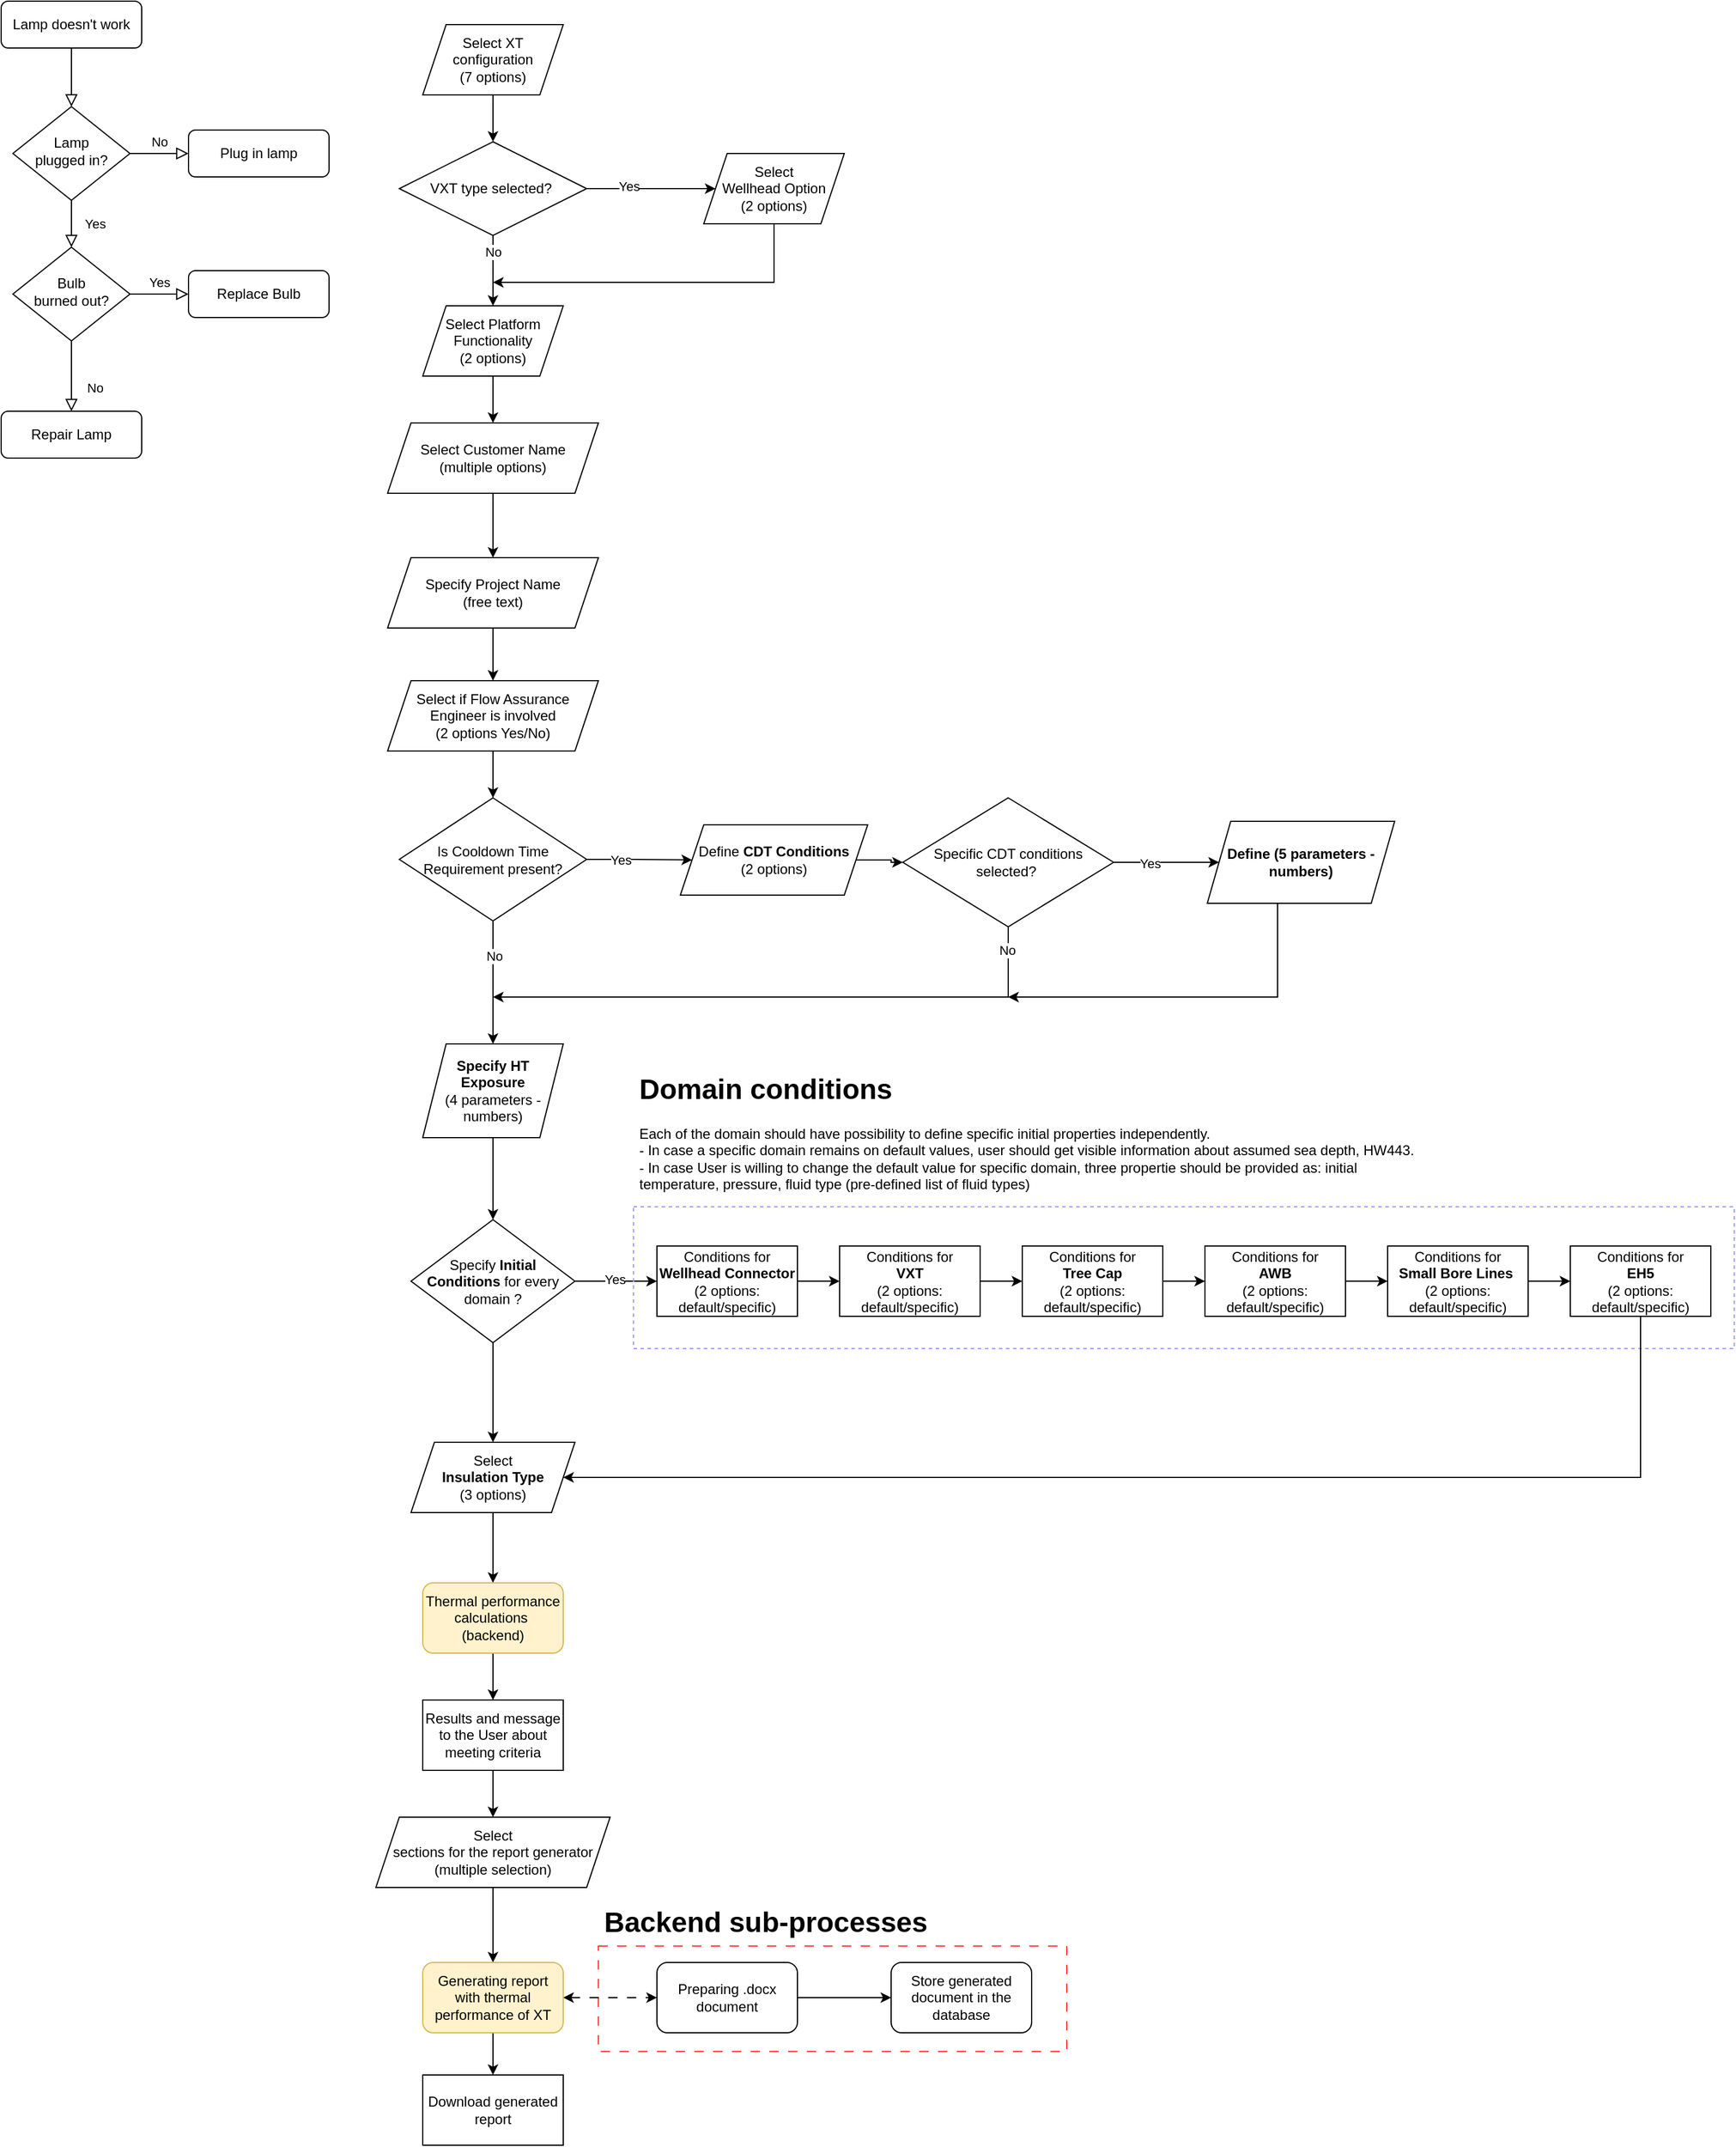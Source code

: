 <mxfile version="22.1.2" type="github">
  <diagram id="C5RBs43oDa-KdzZeNtuy" name="Page-1">
    <mxGraphModel dx="4091" dy="2391" grid="1" gridSize="10" guides="1" tooltips="1" connect="1" arrows="1" fold="1" page="1" pageScale="1" pageWidth="827" pageHeight="1169" math="0" shadow="0">
      <root>
        <mxCell id="WIyWlLk6GJQsqaUBKTNV-0" />
        <mxCell id="WIyWlLk6GJQsqaUBKTNV-1" parent="WIyWlLk6GJQsqaUBKTNV-0" />
        <mxCell id="WIyWlLk6GJQsqaUBKTNV-2" value="" style="rounded=0;html=1;jettySize=auto;orthogonalLoop=1;fontSize=11;endArrow=block;endFill=0;endSize=8;strokeWidth=1;shadow=0;labelBackgroundColor=none;edgeStyle=orthogonalEdgeStyle;" parent="WIyWlLk6GJQsqaUBKTNV-1" source="WIyWlLk6GJQsqaUBKTNV-3" target="WIyWlLk6GJQsqaUBKTNV-6" edge="1">
          <mxGeometry relative="1" as="geometry" />
        </mxCell>
        <mxCell id="WIyWlLk6GJQsqaUBKTNV-3" value="Lamp doesn&#39;t work" style="rounded=1;whiteSpace=wrap;html=1;fontSize=12;glass=0;strokeWidth=1;shadow=0;" parent="WIyWlLk6GJQsqaUBKTNV-1" vertex="1">
          <mxGeometry x="160" y="80" width="120" height="40" as="geometry" />
        </mxCell>
        <mxCell id="WIyWlLk6GJQsqaUBKTNV-4" value="Yes" style="rounded=0;html=1;jettySize=auto;orthogonalLoop=1;fontSize=11;endArrow=block;endFill=0;endSize=8;strokeWidth=1;shadow=0;labelBackgroundColor=none;edgeStyle=orthogonalEdgeStyle;" parent="WIyWlLk6GJQsqaUBKTNV-1" source="WIyWlLk6GJQsqaUBKTNV-6" target="WIyWlLk6GJQsqaUBKTNV-10" edge="1">
          <mxGeometry y="20" relative="1" as="geometry">
            <mxPoint as="offset" />
          </mxGeometry>
        </mxCell>
        <mxCell id="WIyWlLk6GJQsqaUBKTNV-5" value="No" style="edgeStyle=orthogonalEdgeStyle;rounded=0;html=1;jettySize=auto;orthogonalLoop=1;fontSize=11;endArrow=block;endFill=0;endSize=8;strokeWidth=1;shadow=0;labelBackgroundColor=none;" parent="WIyWlLk6GJQsqaUBKTNV-1" source="WIyWlLk6GJQsqaUBKTNV-6" target="WIyWlLk6GJQsqaUBKTNV-7" edge="1">
          <mxGeometry y="10" relative="1" as="geometry">
            <mxPoint as="offset" />
          </mxGeometry>
        </mxCell>
        <mxCell id="WIyWlLk6GJQsqaUBKTNV-6" value="Lamp&lt;br&gt;plugged in?" style="rhombus;whiteSpace=wrap;html=1;shadow=0;fontFamily=Helvetica;fontSize=12;align=center;strokeWidth=1;spacing=6;spacingTop=-4;" parent="WIyWlLk6GJQsqaUBKTNV-1" vertex="1">
          <mxGeometry x="170" y="170" width="100" height="80" as="geometry" />
        </mxCell>
        <mxCell id="WIyWlLk6GJQsqaUBKTNV-7" value="Plug in lamp" style="rounded=1;whiteSpace=wrap;html=1;fontSize=12;glass=0;strokeWidth=1;shadow=0;" parent="WIyWlLk6GJQsqaUBKTNV-1" vertex="1">
          <mxGeometry x="320" y="190" width="120" height="40" as="geometry" />
        </mxCell>
        <mxCell id="WIyWlLk6GJQsqaUBKTNV-8" value="No" style="rounded=0;html=1;jettySize=auto;orthogonalLoop=1;fontSize=11;endArrow=block;endFill=0;endSize=8;strokeWidth=1;shadow=0;labelBackgroundColor=none;edgeStyle=orthogonalEdgeStyle;" parent="WIyWlLk6GJQsqaUBKTNV-1" source="WIyWlLk6GJQsqaUBKTNV-10" target="WIyWlLk6GJQsqaUBKTNV-11" edge="1">
          <mxGeometry x="0.333" y="20" relative="1" as="geometry">
            <mxPoint as="offset" />
          </mxGeometry>
        </mxCell>
        <mxCell id="WIyWlLk6GJQsqaUBKTNV-9" value="Yes" style="edgeStyle=orthogonalEdgeStyle;rounded=0;html=1;jettySize=auto;orthogonalLoop=1;fontSize=11;endArrow=block;endFill=0;endSize=8;strokeWidth=1;shadow=0;labelBackgroundColor=none;" parent="WIyWlLk6GJQsqaUBKTNV-1" source="WIyWlLk6GJQsqaUBKTNV-10" target="WIyWlLk6GJQsqaUBKTNV-12" edge="1">
          <mxGeometry y="10" relative="1" as="geometry">
            <mxPoint as="offset" />
          </mxGeometry>
        </mxCell>
        <mxCell id="WIyWlLk6GJQsqaUBKTNV-10" value="Bulb&lt;br&gt;burned out?" style="rhombus;whiteSpace=wrap;html=1;shadow=0;fontFamily=Helvetica;fontSize=12;align=center;strokeWidth=1;spacing=6;spacingTop=-4;" parent="WIyWlLk6GJQsqaUBKTNV-1" vertex="1">
          <mxGeometry x="170" y="290" width="100" height="80" as="geometry" />
        </mxCell>
        <mxCell id="WIyWlLk6GJQsqaUBKTNV-11" value="Repair Lamp" style="rounded=1;whiteSpace=wrap;html=1;fontSize=12;glass=0;strokeWidth=1;shadow=0;" parent="WIyWlLk6GJQsqaUBKTNV-1" vertex="1">
          <mxGeometry x="160" y="430" width="120" height="40" as="geometry" />
        </mxCell>
        <mxCell id="WIyWlLk6GJQsqaUBKTNV-12" value="Replace Bulb" style="rounded=1;whiteSpace=wrap;html=1;fontSize=12;glass=0;strokeWidth=1;shadow=0;" parent="WIyWlLk6GJQsqaUBKTNV-1" vertex="1">
          <mxGeometry x="320" y="310" width="120" height="40" as="geometry" />
        </mxCell>
        <mxCell id="nL7egWIAGky8Ws3KJtJu-5" value="" style="edgeStyle=orthogonalEdgeStyle;rounded=0;orthogonalLoop=1;jettySize=auto;html=1;" parent="WIyWlLk6GJQsqaUBKTNV-1" source="nL7egWIAGky8Ws3KJtJu-0" target="nL7egWIAGky8Ws3KJtJu-4" edge="1">
          <mxGeometry relative="1" as="geometry" />
        </mxCell>
        <mxCell id="nL7egWIAGky8Ws3KJtJu-0" value="Select XT configuration&lt;br&gt;(7 options)" style="shape=parallelogram;perimeter=parallelogramPerimeter;whiteSpace=wrap;html=1;fixedSize=1;" parent="WIyWlLk6GJQsqaUBKTNV-1" vertex="1">
          <mxGeometry x="520" y="100" width="120" height="60" as="geometry" />
        </mxCell>
        <mxCell id="nL7egWIAGky8Ws3KJtJu-13" value="" style="edgeStyle=orthogonalEdgeStyle;rounded=0;orthogonalLoop=1;jettySize=auto;html=1;" parent="WIyWlLk6GJQsqaUBKTNV-1" source="nL7egWIAGky8Ws3KJtJu-1" target="nL7egWIAGky8Ws3KJtJu-12" edge="1">
          <mxGeometry relative="1" as="geometry" />
        </mxCell>
        <mxCell id="nL7egWIAGky8Ws3KJtJu-1" value="Select Platform Functionality &lt;br&gt;(2 options)" style="shape=parallelogram;perimeter=parallelogramPerimeter;whiteSpace=wrap;html=1;fixedSize=1;" parent="WIyWlLk6GJQsqaUBKTNV-1" vertex="1">
          <mxGeometry x="520" y="340" width="120" height="60" as="geometry" />
        </mxCell>
        <mxCell id="nL7egWIAGky8Ws3KJtJu-7" value="" style="edgeStyle=orthogonalEdgeStyle;rounded=0;orthogonalLoop=1;jettySize=auto;html=1;" parent="WIyWlLk6GJQsqaUBKTNV-1" source="nL7egWIAGky8Ws3KJtJu-4" target="nL7egWIAGky8Ws3KJtJu-6" edge="1">
          <mxGeometry relative="1" as="geometry" />
        </mxCell>
        <mxCell id="nL7egWIAGky8Ws3KJtJu-10" value="Yes" style="edgeLabel;html=1;align=center;verticalAlign=middle;resizable=0;points=[];" parent="nL7egWIAGky8Ws3KJtJu-7" vertex="1" connectable="0">
          <mxGeometry x="-0.345" y="2" relative="1" as="geometry">
            <mxPoint as="offset" />
          </mxGeometry>
        </mxCell>
        <mxCell id="nL7egWIAGky8Ws3KJtJu-8" style="edgeStyle=orthogonalEdgeStyle;rounded=0;orthogonalLoop=1;jettySize=auto;html=1;entryX=0.5;entryY=0;entryDx=0;entryDy=0;" parent="WIyWlLk6GJQsqaUBKTNV-1" source="nL7egWIAGky8Ws3KJtJu-4" target="nL7egWIAGky8Ws3KJtJu-1" edge="1">
          <mxGeometry relative="1" as="geometry" />
        </mxCell>
        <mxCell id="nL7egWIAGky8Ws3KJtJu-11" value="No" style="edgeLabel;html=1;align=center;verticalAlign=middle;resizable=0;points=[];" parent="nL7egWIAGky8Ws3KJtJu-8" vertex="1" connectable="0">
          <mxGeometry x="-0.552" relative="1" as="geometry">
            <mxPoint as="offset" />
          </mxGeometry>
        </mxCell>
        <mxCell id="nL7egWIAGky8Ws3KJtJu-4" value="VXT type selected?&amp;nbsp;" style="rhombus;whiteSpace=wrap;html=1;" parent="WIyWlLk6GJQsqaUBKTNV-1" vertex="1">
          <mxGeometry x="500" y="200" width="160" height="80" as="geometry" />
        </mxCell>
        <mxCell id="nL7egWIAGky8Ws3KJtJu-9" style="edgeStyle=orthogonalEdgeStyle;rounded=0;orthogonalLoop=1;jettySize=auto;html=1;" parent="WIyWlLk6GJQsqaUBKTNV-1" source="nL7egWIAGky8Ws3KJtJu-6" edge="1">
          <mxGeometry relative="1" as="geometry">
            <mxPoint x="580" y="320" as="targetPoint" />
            <Array as="points">
              <mxPoint x="820" y="320" />
              <mxPoint x="580" y="320" />
            </Array>
          </mxGeometry>
        </mxCell>
        <mxCell id="nL7egWIAGky8Ws3KJtJu-6" value="Select &lt;br&gt;Wellhead Option&lt;br&gt;(2 options)" style="shape=parallelogram;perimeter=parallelogramPerimeter;whiteSpace=wrap;html=1;fixedSize=1;" parent="WIyWlLk6GJQsqaUBKTNV-1" vertex="1">
          <mxGeometry x="760" y="210" width="120" height="60" as="geometry" />
        </mxCell>
        <mxCell id="nL7egWIAGky8Ws3KJtJu-15" value="" style="edgeStyle=orthogonalEdgeStyle;rounded=0;orthogonalLoop=1;jettySize=auto;html=1;" parent="WIyWlLk6GJQsqaUBKTNV-1" source="nL7egWIAGky8Ws3KJtJu-12" target="nL7egWIAGky8Ws3KJtJu-14" edge="1">
          <mxGeometry relative="1" as="geometry" />
        </mxCell>
        <mxCell id="nL7egWIAGky8Ws3KJtJu-12" value="Select Customer Name&lt;br&gt;(multiple options)" style="shape=parallelogram;perimeter=parallelogramPerimeter;whiteSpace=wrap;html=1;fixedSize=1;" parent="WIyWlLk6GJQsqaUBKTNV-1" vertex="1">
          <mxGeometry x="490" y="440" width="180" height="60" as="geometry" />
        </mxCell>
        <mxCell id="nL7egWIAGky8Ws3KJtJu-17" value="" style="edgeStyle=orthogonalEdgeStyle;rounded=0;orthogonalLoop=1;jettySize=auto;html=1;" parent="WIyWlLk6GJQsqaUBKTNV-1" source="nL7egWIAGky8Ws3KJtJu-14" target="nL7egWIAGky8Ws3KJtJu-16" edge="1">
          <mxGeometry relative="1" as="geometry" />
        </mxCell>
        <mxCell id="nL7egWIAGky8Ws3KJtJu-14" value="Specify Project Name &lt;br&gt;(free text)" style="shape=parallelogram;perimeter=parallelogramPerimeter;whiteSpace=wrap;html=1;fixedSize=1;" parent="WIyWlLk6GJQsqaUBKTNV-1" vertex="1">
          <mxGeometry x="490" y="555" width="180" height="60" as="geometry" />
        </mxCell>
        <mxCell id="nL7egWIAGky8Ws3KJtJu-19" value="" style="edgeStyle=orthogonalEdgeStyle;rounded=0;orthogonalLoop=1;jettySize=auto;html=1;" parent="WIyWlLk6GJQsqaUBKTNV-1" source="nL7egWIAGky8Ws3KJtJu-16" target="nL7egWIAGky8Ws3KJtJu-18" edge="1">
          <mxGeometry relative="1" as="geometry" />
        </mxCell>
        <mxCell id="nL7egWIAGky8Ws3KJtJu-16" value="Select if Flow Assurance Engineer is involved&lt;br&gt;(2 options Yes/No)" style="shape=parallelogram;perimeter=parallelogramPerimeter;whiteSpace=wrap;html=1;fixedSize=1;" parent="WIyWlLk6GJQsqaUBKTNV-1" vertex="1">
          <mxGeometry x="490" y="660" width="180" height="60" as="geometry" />
        </mxCell>
        <mxCell id="nL7egWIAGky8Ws3KJtJu-21" style="edgeStyle=orthogonalEdgeStyle;rounded=0;orthogonalLoop=1;jettySize=auto;html=1;entryX=0.5;entryY=0;entryDx=0;entryDy=0;" parent="WIyWlLk6GJQsqaUBKTNV-1" source="nL7egWIAGky8Ws3KJtJu-18" target="nL7egWIAGky8Ws3KJtJu-20" edge="1">
          <mxGeometry relative="1" as="geometry" />
        </mxCell>
        <mxCell id="nL7egWIAGky8Ws3KJtJu-27" value="No" style="edgeLabel;html=1;align=center;verticalAlign=middle;resizable=0;points=[];" parent="nL7egWIAGky8Ws3KJtJu-21" vertex="1" connectable="0">
          <mxGeometry x="-0.429" y="1" relative="1" as="geometry">
            <mxPoint as="offset" />
          </mxGeometry>
        </mxCell>
        <mxCell id="nL7egWIAGky8Ws3KJtJu-23" style="edgeStyle=orthogonalEdgeStyle;rounded=0;orthogonalLoop=1;jettySize=auto;html=1;entryX=0;entryY=0.5;entryDx=0;entryDy=0;" parent="WIyWlLk6GJQsqaUBKTNV-1" source="nL7egWIAGky8Ws3KJtJu-18" target="nL7egWIAGky8Ws3KJtJu-22" edge="1">
          <mxGeometry relative="1" as="geometry" />
        </mxCell>
        <mxCell id="nL7egWIAGky8Ws3KJtJu-24" value="Yes" style="edgeLabel;html=1;align=center;verticalAlign=middle;resizable=0;points=[];" parent="nL7egWIAGky8Ws3KJtJu-23" vertex="1" connectable="0">
          <mxGeometry x="-0.37" relative="1" as="geometry">
            <mxPoint as="offset" />
          </mxGeometry>
        </mxCell>
        <mxCell id="nL7egWIAGky8Ws3KJtJu-18" value="Is Cooldown Time Requirement present?" style="rhombus;whiteSpace=wrap;html=1;" parent="WIyWlLk6GJQsqaUBKTNV-1" vertex="1">
          <mxGeometry x="500" y="760" width="160" height="105" as="geometry" />
        </mxCell>
        <mxCell id="_9u5gonBgy00dIRMWvmQ-9" value="" style="edgeStyle=orthogonalEdgeStyle;rounded=0;orthogonalLoop=1;jettySize=auto;html=1;" edge="1" parent="WIyWlLk6GJQsqaUBKTNV-1" source="nL7egWIAGky8Ws3KJtJu-20" target="_9u5gonBgy00dIRMWvmQ-8">
          <mxGeometry relative="1" as="geometry" />
        </mxCell>
        <mxCell id="nL7egWIAGky8Ws3KJtJu-20" value="&lt;b&gt;Specify HT Exposure&lt;/b&gt;&lt;br&gt;(4 parameters - numbers)" style="shape=parallelogram;perimeter=parallelogramPerimeter;whiteSpace=wrap;html=1;fixedSize=1;" parent="WIyWlLk6GJQsqaUBKTNV-1" vertex="1">
          <mxGeometry x="520" y="970" width="120" height="80" as="geometry" />
        </mxCell>
        <mxCell id="_9u5gonBgy00dIRMWvmQ-1" style="edgeStyle=orthogonalEdgeStyle;rounded=0;orthogonalLoop=1;jettySize=auto;html=1;entryX=0;entryY=0.5;entryDx=0;entryDy=0;" edge="1" parent="WIyWlLk6GJQsqaUBKTNV-1" source="nL7egWIAGky8Ws3KJtJu-22" target="_9u5gonBgy00dIRMWvmQ-0">
          <mxGeometry relative="1" as="geometry" />
        </mxCell>
        <mxCell id="nL7egWIAGky8Ws3KJtJu-22" value="Define &lt;b&gt;CDT&amp;nbsp;Conditions &lt;/b&gt;&lt;br&gt;(2 options)" style="shape=parallelogram;perimeter=parallelogramPerimeter;whiteSpace=wrap;html=1;fixedSize=1;" parent="WIyWlLk6GJQsqaUBKTNV-1" vertex="1">
          <mxGeometry x="740" y="783" width="160" height="60" as="geometry" />
        </mxCell>
        <mxCell id="_9u5gonBgy00dIRMWvmQ-3" style="edgeStyle=orthogonalEdgeStyle;rounded=0;orthogonalLoop=1;jettySize=auto;html=1;entryX=0;entryY=0.5;entryDx=0;entryDy=0;" edge="1" parent="WIyWlLk6GJQsqaUBKTNV-1" source="_9u5gonBgy00dIRMWvmQ-0" target="_9u5gonBgy00dIRMWvmQ-2">
          <mxGeometry relative="1" as="geometry" />
        </mxCell>
        <mxCell id="_9u5gonBgy00dIRMWvmQ-7" value="Yes" style="edgeLabel;html=1;align=center;verticalAlign=middle;resizable=0;points=[];" vertex="1" connectable="0" parent="_9u5gonBgy00dIRMWvmQ-3">
          <mxGeometry x="-0.22" y="-1" relative="1" as="geometry">
            <mxPoint x="-4" as="offset" />
          </mxGeometry>
        </mxCell>
        <mxCell id="_9u5gonBgy00dIRMWvmQ-4" style="edgeStyle=orthogonalEdgeStyle;rounded=0;orthogonalLoop=1;jettySize=auto;html=1;" edge="1" parent="WIyWlLk6GJQsqaUBKTNV-1" source="_9u5gonBgy00dIRMWvmQ-0">
          <mxGeometry relative="1" as="geometry">
            <mxPoint x="580" y="930" as="targetPoint" />
            <Array as="points">
              <mxPoint x="1020" y="930" />
              <mxPoint x="581" y="930" />
            </Array>
          </mxGeometry>
        </mxCell>
        <mxCell id="_9u5gonBgy00dIRMWvmQ-5" value="No" style="edgeLabel;html=1;align=center;verticalAlign=middle;resizable=0;points=[];" vertex="1" connectable="0" parent="_9u5gonBgy00dIRMWvmQ-4">
          <mxGeometry x="-0.92" y="-1" relative="1" as="geometry">
            <mxPoint as="offset" />
          </mxGeometry>
        </mxCell>
        <mxCell id="_9u5gonBgy00dIRMWvmQ-0" value="Specific CDT conditions selected?&amp;nbsp;" style="rhombus;whiteSpace=wrap;html=1;" vertex="1" parent="WIyWlLk6GJQsqaUBKTNV-1">
          <mxGeometry x="930" y="760" width="180" height="110" as="geometry" />
        </mxCell>
        <mxCell id="_9u5gonBgy00dIRMWvmQ-6" style="edgeStyle=orthogonalEdgeStyle;rounded=0;orthogonalLoop=1;jettySize=auto;html=1;" edge="1" parent="WIyWlLk6GJQsqaUBKTNV-1" source="_9u5gonBgy00dIRMWvmQ-2">
          <mxGeometry relative="1" as="geometry">
            <mxPoint x="1020" y="930" as="targetPoint" />
            <Array as="points">
              <mxPoint x="1250" y="930" />
            </Array>
          </mxGeometry>
        </mxCell>
        <mxCell id="_9u5gonBgy00dIRMWvmQ-2" value="&lt;b&gt;Define (5 parameters - numbers)&lt;/b&gt;" style="shape=parallelogram;perimeter=parallelogramPerimeter;whiteSpace=wrap;html=1;fixedSize=1;" vertex="1" parent="WIyWlLk6GJQsqaUBKTNV-1">
          <mxGeometry x="1190" y="780" width="160" height="70" as="geometry" />
        </mxCell>
        <mxCell id="_9u5gonBgy00dIRMWvmQ-11" style="edgeStyle=orthogonalEdgeStyle;rounded=0;orthogonalLoop=1;jettySize=auto;html=1;entryX=0;entryY=0.5;entryDx=0;entryDy=0;" edge="1" parent="WIyWlLk6GJQsqaUBKTNV-1" source="_9u5gonBgy00dIRMWvmQ-8" target="_9u5gonBgy00dIRMWvmQ-10">
          <mxGeometry relative="1" as="geometry" />
        </mxCell>
        <mxCell id="_9u5gonBgy00dIRMWvmQ-22" value="Yes" style="edgeLabel;html=1;align=center;verticalAlign=middle;resizable=0;points=[];" vertex="1" connectable="0" parent="_9u5gonBgy00dIRMWvmQ-11">
          <mxGeometry x="-0.028" y="2" relative="1" as="geometry">
            <mxPoint as="offset" />
          </mxGeometry>
        </mxCell>
        <mxCell id="_9u5gonBgy00dIRMWvmQ-26" style="edgeStyle=orthogonalEdgeStyle;rounded=0;orthogonalLoop=1;jettySize=auto;html=1;entryX=0.5;entryY=0;entryDx=0;entryDy=0;" edge="1" parent="WIyWlLk6GJQsqaUBKTNV-1" source="_9u5gonBgy00dIRMWvmQ-8" target="_9u5gonBgy00dIRMWvmQ-25">
          <mxGeometry relative="1" as="geometry" />
        </mxCell>
        <mxCell id="_9u5gonBgy00dIRMWvmQ-8" value="Specify &lt;b&gt;Initial &lt;br&gt;Conditions&lt;/b&gt; for every domain ?" style="rhombus;whiteSpace=wrap;html=1;" vertex="1" parent="WIyWlLk6GJQsqaUBKTNV-1">
          <mxGeometry x="510" y="1120" width="140" height="105" as="geometry" />
        </mxCell>
        <mxCell id="_9u5gonBgy00dIRMWvmQ-13" value="" style="edgeStyle=orthogonalEdgeStyle;rounded=0;orthogonalLoop=1;jettySize=auto;html=1;" edge="1" parent="WIyWlLk6GJQsqaUBKTNV-1" source="_9u5gonBgy00dIRMWvmQ-10" target="_9u5gonBgy00dIRMWvmQ-12">
          <mxGeometry relative="1" as="geometry" />
        </mxCell>
        <mxCell id="_9u5gonBgy00dIRMWvmQ-10" value="Conditions for &lt;b&gt;Wellhead Connector&lt;/b&gt;&lt;br&gt;(2 options: default/specific)" style="rounded=0;whiteSpace=wrap;html=1;" vertex="1" parent="WIyWlLk6GJQsqaUBKTNV-1">
          <mxGeometry x="720" y="1142.5" width="120" height="60" as="geometry" />
        </mxCell>
        <mxCell id="_9u5gonBgy00dIRMWvmQ-15" value="" style="edgeStyle=orthogonalEdgeStyle;rounded=0;orthogonalLoop=1;jettySize=auto;html=1;" edge="1" parent="WIyWlLk6GJQsqaUBKTNV-1" source="_9u5gonBgy00dIRMWvmQ-12" target="_9u5gonBgy00dIRMWvmQ-14">
          <mxGeometry relative="1" as="geometry" />
        </mxCell>
        <mxCell id="_9u5gonBgy00dIRMWvmQ-12" value="Conditions for&lt;br&gt;&lt;b&gt;VXT&lt;/b&gt;&lt;br style=&quot;border-color: var(--border-color);&quot;&gt;(2 options: default/specific)" style="whiteSpace=wrap;html=1;rounded=0;" vertex="1" parent="WIyWlLk6GJQsqaUBKTNV-1">
          <mxGeometry x="876" y="1142.5" width="120" height="60" as="geometry" />
        </mxCell>
        <mxCell id="_9u5gonBgy00dIRMWvmQ-17" value="" style="edgeStyle=orthogonalEdgeStyle;rounded=0;orthogonalLoop=1;jettySize=auto;html=1;" edge="1" parent="WIyWlLk6GJQsqaUBKTNV-1" source="_9u5gonBgy00dIRMWvmQ-14" target="_9u5gonBgy00dIRMWvmQ-16">
          <mxGeometry relative="1" as="geometry" />
        </mxCell>
        <mxCell id="_9u5gonBgy00dIRMWvmQ-14" value="Conditions for&lt;br&gt;&lt;b&gt;Tree Cap&lt;/b&gt;&lt;br style=&quot;border-color: var(--border-color);&quot;&gt;(2 options: default/specific)" style="whiteSpace=wrap;html=1;rounded=0;" vertex="1" parent="WIyWlLk6GJQsqaUBKTNV-1">
          <mxGeometry x="1032" y="1142.5" width="120" height="60" as="geometry" />
        </mxCell>
        <mxCell id="_9u5gonBgy00dIRMWvmQ-19" value="" style="edgeStyle=orthogonalEdgeStyle;rounded=0;orthogonalLoop=1;jettySize=auto;html=1;" edge="1" parent="WIyWlLk6GJQsqaUBKTNV-1" source="_9u5gonBgy00dIRMWvmQ-16" target="_9u5gonBgy00dIRMWvmQ-18">
          <mxGeometry relative="1" as="geometry" />
        </mxCell>
        <mxCell id="_9u5gonBgy00dIRMWvmQ-16" value="Conditions for &lt;br&gt;&lt;b&gt;AWB&lt;/b&gt;&lt;br style=&quot;border-color: var(--border-color);&quot;&gt;(2 options: default/specific)" style="whiteSpace=wrap;html=1;rounded=0;" vertex="1" parent="WIyWlLk6GJQsqaUBKTNV-1">
          <mxGeometry x="1188" y="1142.5" width="120" height="60" as="geometry" />
        </mxCell>
        <mxCell id="_9u5gonBgy00dIRMWvmQ-21" value="" style="edgeStyle=orthogonalEdgeStyle;rounded=0;orthogonalLoop=1;jettySize=auto;html=1;" edge="1" parent="WIyWlLk6GJQsqaUBKTNV-1" source="_9u5gonBgy00dIRMWvmQ-18" target="_9u5gonBgy00dIRMWvmQ-20">
          <mxGeometry relative="1" as="geometry" />
        </mxCell>
        <mxCell id="_9u5gonBgy00dIRMWvmQ-18" value="Conditions for &lt;br&gt;&lt;b&gt;Small Bore Lines&lt;/b&gt;&amp;nbsp;&lt;br style=&quot;border-color: var(--border-color);&quot;&gt;(2 options: default/specific)" style="whiteSpace=wrap;html=1;rounded=0;" vertex="1" parent="WIyWlLk6GJQsqaUBKTNV-1">
          <mxGeometry x="1344" y="1142.5" width="120" height="60" as="geometry" />
        </mxCell>
        <mxCell id="_9u5gonBgy00dIRMWvmQ-23" value="" style="rounded=0;whiteSpace=wrap;html=1;fillColor=none;dashed=1;strokeColor=#9999FF;" vertex="1" parent="WIyWlLk6GJQsqaUBKTNV-1">
          <mxGeometry x="700" y="1109" width="940" height="121" as="geometry" />
        </mxCell>
        <mxCell id="_9u5gonBgy00dIRMWvmQ-27" style="edgeStyle=orthogonalEdgeStyle;rounded=0;orthogonalLoop=1;jettySize=auto;html=1;entryX=1;entryY=0.5;entryDx=0;entryDy=0;" edge="1" parent="WIyWlLk6GJQsqaUBKTNV-1" source="_9u5gonBgy00dIRMWvmQ-20" target="_9u5gonBgy00dIRMWvmQ-25">
          <mxGeometry relative="1" as="geometry">
            <Array as="points">
              <mxPoint x="1560" y="1340" />
            </Array>
          </mxGeometry>
        </mxCell>
        <mxCell id="_9u5gonBgy00dIRMWvmQ-20" value="Conditions for&lt;br&gt;&lt;b&gt;EH5&lt;/b&gt;&lt;br style=&quot;border-color: var(--border-color);&quot;&gt;(2 options: default/specific)" style="whiteSpace=wrap;html=1;rounded=0;" vertex="1" parent="WIyWlLk6GJQsqaUBKTNV-1">
          <mxGeometry x="1500" y="1142.5" width="120" height="60" as="geometry" />
        </mxCell>
        <mxCell id="_9u5gonBgy00dIRMWvmQ-24" value="&lt;h1&gt;Domain conditions&lt;/h1&gt;&lt;p&gt;Each of the domain should have possibility to define specific initial properties independently. &lt;br&gt;- In case a specific domain remains on default values, user should get visible information about assumed sea depth, HW443.&amp;nbsp;&lt;br&gt;- In case User is willing to change the default value for specific domain, three propertie should be provided as: initial temperature, pressure, fluid type (pre-defined list of fluid types)&lt;br&gt;&lt;/p&gt;" style="text;html=1;strokeColor=none;fillColor=none;spacing=5;spacingTop=-20;whiteSpace=wrap;overflow=hidden;rounded=0;" vertex="1" parent="WIyWlLk6GJQsqaUBKTNV-1">
          <mxGeometry x="700" y="989" width="690" height="120" as="geometry" />
        </mxCell>
        <mxCell id="_9u5gonBgy00dIRMWvmQ-28" style="edgeStyle=orthogonalEdgeStyle;rounded=0;orthogonalLoop=1;jettySize=auto;html=1;" edge="1" parent="WIyWlLk6GJQsqaUBKTNV-1" source="_9u5gonBgy00dIRMWvmQ-25">
          <mxGeometry relative="1" as="geometry">
            <mxPoint x="580" y="1430" as="targetPoint" />
          </mxGeometry>
        </mxCell>
        <mxCell id="_9u5gonBgy00dIRMWvmQ-25" value="Select &lt;br&gt;&lt;b&gt;Insulation Type&lt;br&gt;&lt;/b&gt;(3 options)" style="shape=parallelogram;perimeter=parallelogramPerimeter;whiteSpace=wrap;html=1;fixedSize=1;" vertex="1" parent="WIyWlLk6GJQsqaUBKTNV-1">
          <mxGeometry x="510" y="1310" width="140" height="60" as="geometry" />
        </mxCell>
        <mxCell id="_9u5gonBgy00dIRMWvmQ-33" style="edgeStyle=orthogonalEdgeStyle;rounded=0;orthogonalLoop=1;jettySize=auto;html=1;entryX=0.5;entryY=0;entryDx=0;entryDy=0;" edge="1" parent="WIyWlLk6GJQsqaUBKTNV-1" source="_9u5gonBgy00dIRMWvmQ-29" target="_9u5gonBgy00dIRMWvmQ-32">
          <mxGeometry relative="1" as="geometry" />
        </mxCell>
        <mxCell id="_9u5gonBgy00dIRMWvmQ-29" value="Thermal performance calculations&amp;nbsp;&lt;br&gt;(backend)" style="rounded=1;whiteSpace=wrap;html=1;fillColor=#fff2cc;strokeColor=#d6b656;" vertex="1" parent="WIyWlLk6GJQsqaUBKTNV-1">
          <mxGeometry x="520" y="1430" width="120" height="60" as="geometry" />
        </mxCell>
        <mxCell id="_9u5gonBgy00dIRMWvmQ-35" style="edgeStyle=orthogonalEdgeStyle;rounded=0;orthogonalLoop=1;jettySize=auto;html=1;entryX=0.5;entryY=0;entryDx=0;entryDy=0;" edge="1" parent="WIyWlLk6GJQsqaUBKTNV-1" source="_9u5gonBgy00dIRMWvmQ-32" target="_9u5gonBgy00dIRMWvmQ-34">
          <mxGeometry relative="1" as="geometry" />
        </mxCell>
        <mxCell id="_9u5gonBgy00dIRMWvmQ-32" value="Results and message to the User about meeting criteria" style="rounded=0;whiteSpace=wrap;html=1;" vertex="1" parent="WIyWlLk6GJQsqaUBKTNV-1">
          <mxGeometry x="520" y="1530" width="120" height="60" as="geometry" />
        </mxCell>
        <mxCell id="_9u5gonBgy00dIRMWvmQ-37" style="edgeStyle=orthogonalEdgeStyle;rounded=0;orthogonalLoop=1;jettySize=auto;html=1;entryX=0.5;entryY=0;entryDx=0;entryDy=0;" edge="1" parent="WIyWlLk6GJQsqaUBKTNV-1" source="_9u5gonBgy00dIRMWvmQ-34" target="_9u5gonBgy00dIRMWvmQ-36">
          <mxGeometry relative="1" as="geometry" />
        </mxCell>
        <mxCell id="_9u5gonBgy00dIRMWvmQ-34" value="Select &lt;br&gt;sections for the report generator&lt;br&gt;(multiple selection)" style="shape=parallelogram;perimeter=parallelogramPerimeter;whiteSpace=wrap;html=1;fixedSize=1;" vertex="1" parent="WIyWlLk6GJQsqaUBKTNV-1">
          <mxGeometry x="480" y="1630" width="200" height="60" as="geometry" />
        </mxCell>
        <mxCell id="_9u5gonBgy00dIRMWvmQ-39" style="edgeStyle=orthogonalEdgeStyle;rounded=0;orthogonalLoop=1;jettySize=auto;html=1;entryX=0.5;entryY=0;entryDx=0;entryDy=0;" edge="1" parent="WIyWlLk6GJQsqaUBKTNV-1" source="_9u5gonBgy00dIRMWvmQ-36" target="_9u5gonBgy00dIRMWvmQ-38">
          <mxGeometry relative="1" as="geometry" />
        </mxCell>
        <mxCell id="_9u5gonBgy00dIRMWvmQ-40" value="" style="rounded=0;whiteSpace=wrap;html=1;fillColor=none;dashed=1;dashPattern=8 8;strokeColor=#FF3333;" vertex="1" parent="WIyWlLk6GJQsqaUBKTNV-1">
          <mxGeometry x="670" y="1740" width="400" height="90" as="geometry" />
        </mxCell>
        <mxCell id="_9u5gonBgy00dIRMWvmQ-43" value="" style="edgeStyle=orthogonalEdgeStyle;rounded=0;orthogonalLoop=1;jettySize=auto;html=1;dashed=1;dashPattern=8 8;startArrow=classic;startFill=1;" edge="1" parent="WIyWlLk6GJQsqaUBKTNV-1" source="_9u5gonBgy00dIRMWvmQ-36" target="_9u5gonBgy00dIRMWvmQ-42">
          <mxGeometry relative="1" as="geometry" />
        </mxCell>
        <mxCell id="_9u5gonBgy00dIRMWvmQ-36" value="Generating report with thermal performance of XT" style="rounded=1;whiteSpace=wrap;html=1;fillColor=#fff2cc;strokeColor=#d6b656;" vertex="1" parent="WIyWlLk6GJQsqaUBKTNV-1">
          <mxGeometry x="520" y="1754" width="120" height="60" as="geometry" />
        </mxCell>
        <mxCell id="_9u5gonBgy00dIRMWvmQ-38" value="Download generated report" style="rounded=0;whiteSpace=wrap;html=1;" vertex="1" parent="WIyWlLk6GJQsqaUBKTNV-1">
          <mxGeometry x="520" y="1850" width="120" height="60" as="geometry" />
        </mxCell>
        <mxCell id="_9u5gonBgy00dIRMWvmQ-47" value="" style="edgeStyle=orthogonalEdgeStyle;rounded=0;orthogonalLoop=1;jettySize=auto;html=1;" edge="1" parent="WIyWlLk6GJQsqaUBKTNV-1" source="_9u5gonBgy00dIRMWvmQ-42" target="_9u5gonBgy00dIRMWvmQ-46">
          <mxGeometry relative="1" as="geometry" />
        </mxCell>
        <mxCell id="_9u5gonBgy00dIRMWvmQ-42" value="Preparing .docx document" style="whiteSpace=wrap;html=1;rounded=1;" vertex="1" parent="WIyWlLk6GJQsqaUBKTNV-1">
          <mxGeometry x="720" y="1754" width="120" height="60" as="geometry" />
        </mxCell>
        <mxCell id="_9u5gonBgy00dIRMWvmQ-45" value="&lt;h1&gt;Backend sub-processes&lt;/h1&gt;&lt;p&gt;.&lt;/p&gt;" style="text;html=1;strokeColor=none;fillColor=none;spacing=5;spacingTop=-20;whiteSpace=wrap;overflow=hidden;rounded=0;" vertex="1" parent="WIyWlLk6GJQsqaUBKTNV-1">
          <mxGeometry x="670" y="1700" width="310" height="40" as="geometry" />
        </mxCell>
        <mxCell id="_9u5gonBgy00dIRMWvmQ-46" value="Store generated document in the database" style="whiteSpace=wrap;html=1;rounded=1;" vertex="1" parent="WIyWlLk6GJQsqaUBKTNV-1">
          <mxGeometry x="920" y="1754" width="120" height="60" as="geometry" />
        </mxCell>
      </root>
    </mxGraphModel>
  </diagram>
</mxfile>
